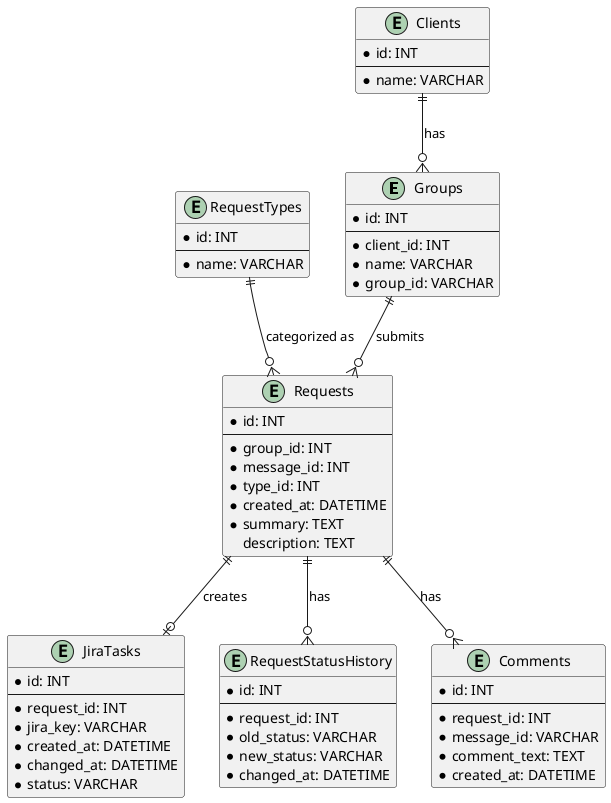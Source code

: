 @startuml


entity Groups {
    * id: INT
    --
    * client_id: INT
    * name: VARCHAR
    * group_id: VARCHAR
}

entity Clients {
    * id: INT
    --
    * name: VARCHAR
}

entity RequestTypes {
    * id: INT
    --
    * name: VARCHAR
}

entity Requests {
    * id: INT
    --
    * group_id: INT
    * message_id: INT
    * type_id: INT
    * created_at: DATETIME
    * summary: TEXT
    description: TEXT
}

entity JiraTasks {
    * id: INT
    --
    * request_id: INT
    * jira_key: VARCHAR
    * created_at: DATETIME
    * changed_at: DATETIME
    * status: VARCHAR
}

entity RequestStatusHistory {
    * id: INT
    --
    * request_id: INT
    * old_status: VARCHAR
    * new_status: VARCHAR
    * changed_at: DATETIME
}
entity Comments {
    * id: INT
    --
    * request_id: INT
    * message_id: VARCHAR
    * comment_text: TEXT
    * created_at: DATETIME
}
Groups ||--o{ Requests : "submits"
Clients ||--o{ Groups : "has"
RequestTypes ||--o{ Requests : "categorized as"
Requests ||--o| JiraTasks : "creates"
Requests ||--o{ RequestStatusHistory : "has"
Requests ||--o{ Comments : "has"

@enduml